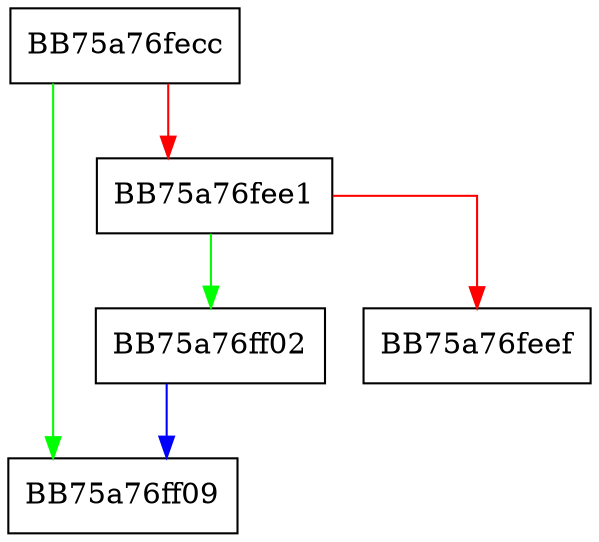 digraph WrapperPowerSettingUnregisterNotification {
  node [shape="box"];
  graph [splines=ortho];
  BB75a76fecc -> BB75a76ff09 [color="green"];
  BB75a76fecc -> BB75a76fee1 [color="red"];
  BB75a76fee1 -> BB75a76ff02 [color="green"];
  BB75a76fee1 -> BB75a76feef [color="red"];
  BB75a76ff02 -> BB75a76ff09 [color="blue"];
}